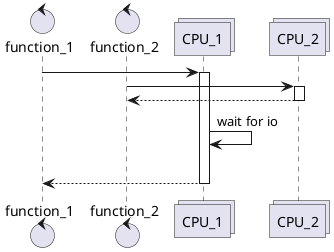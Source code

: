 @startuml
control function_1
control function_2
collections CPU_1
collections CPU_2

function_1 -> CPU_1
activate CPU_1
function_2 -> CPU_2
activate CPU_2
CPU_2 --> function_2
deactivate CPU_2
CPU_1 -> CPU_1: wait for io
|||
CPU_1 --> function_1
deactivate CPU_1
@enduml